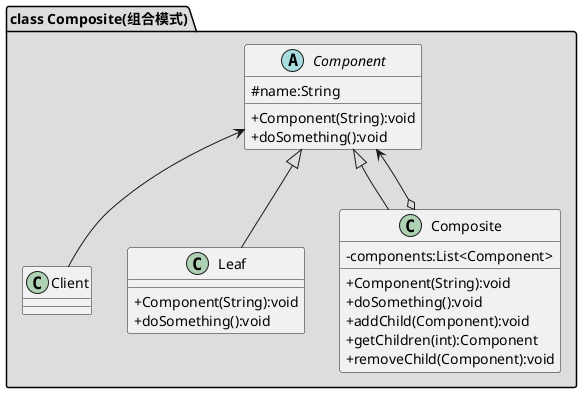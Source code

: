 @startuml
skinparam classAttributeIconSize 0

package "class Composite(组合模式)" #DDDDDD {
    class Client

    abstract class Component{
    #name:String
    +Component(String):void
    +doSomething():void
    }

    class Leaf{
    +Component(String):void
    +doSomething():void
    }

    class Composite{
    -components:List<Component>
    +Component(String):void
    +doSomething():void
    +addChild(Component):void
    +getChildren(int):Component
    +removeChild(Component):void
    }

    Component <-- Client
    Component <|-- Leaf
    Component <|-- Composite
    Component <--o Composite
}
@enduml

